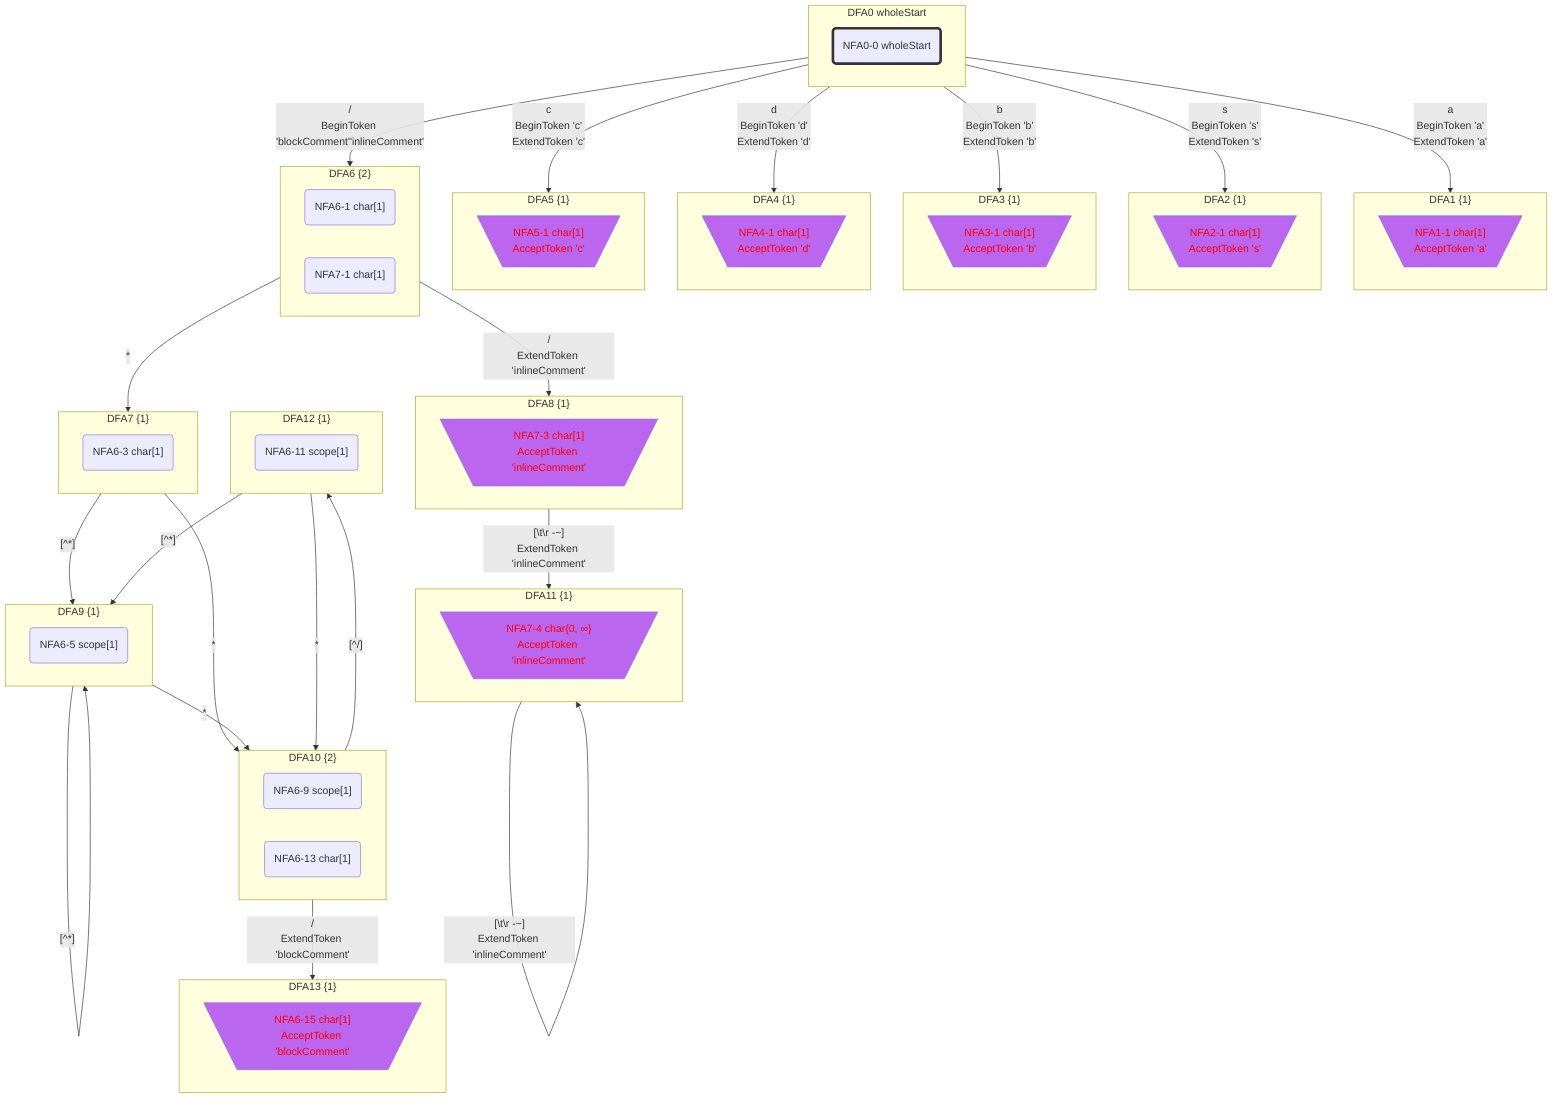 flowchart
classDef c0001 color:#FF0000;
classDef c0010 stroke-dasharray: 10 10;
classDef c0011 stroke-dasharray: 10 10,color:#FF0000;
classDef c0100 fill:#BB66EE;
classDef c0101 fill:#BB66EE,color:#FF0000;
classDef c0110 fill:#BB66EE,stroke-dasharray: 10 10;
classDef c0111 fill:#BB66EE,stroke-dasharray: 10 10,color:#FF0000;
classDef c1000 stroke:#333,stroke-width:4px;
classDef c1001 stroke:#333,stroke-width:4px,color:#FF0000;
classDef c1010 stroke:#333,stroke-width:4px,stroke-dasharray: 10 10;
classDef c1011 stroke:#333,stroke-width:4px,stroke-dasharray: 10 10,color:#FF0000;
classDef c1100 stroke:#333,stroke-width:4px,fill:#BB66EE;
classDef c1101 stroke:#333,stroke-width:4px,fill:#BB66EE,color:#FF0000;
classDef c1110 stroke:#333,stroke-width:4px,fill:#BB66EE,stroke-dasharray: 10 10;
classDef c1111 stroke:#333,stroke-width:4px,fill:#BB66EE,stroke-dasharray: 10 10,color:#FF0000;
subgraph DFA0_-2011742570["DFA0 wholeStart"]
NFA0_0_42689762_0("NFA0-0 wholeStart")
class NFA0_0_42689762_0 c1000;
end
class DFA0_-2011742570 c1000;
subgraph DFA1_965118415["DFA1 {1}"]
NFA1_1_64395630_1[\"NFA1-1 char[1]
AcceptToken 'a'"/]
class NFA1_1_64395630_1 c0101;
end
class DFA1_965118415 c0101;
subgraph DFA2_-1841752797["DFA2 {1}"]
NFA2_1_48663540_2[\"NFA2-1 char[1]
AcceptToken 's'"/]
class NFA2_1_48663540_2 c0101;
end
class DFA2_-1841752797 c0101;
subgraph DFA3_1913146111["DFA3 {1}"]
NFA3_1_35318677_3[\"NFA3-1 char[1]
AcceptToken 'b'"/]
class NFA3_1_35318677_3 c0101;
end
class DFA3_1913146111 c0101;
subgraph DFA4_1623093623["DFA4 {1}"]
NFA4_1_49432638_4[\"NFA4-1 char[1]
AcceptToken 'd'"/]
class NFA4_1_49432638_4 c0101;
end
class DFA4_1623093623 c0101;
subgraph DFA5_1525692439["DFA5 {1}"]
NFA5_1_42240560_5[\"NFA5-1 char[1]
AcceptToken 'c'"/]
class NFA5_1_42240560_5 c0101;
end
class DFA5_1525692439 c0101;
subgraph DFA6_1862687141["DFA6 {2}"]
NFA6_1_44620724_6("NFA6-1 char[1]")
NFA7_1_66042204_7("NFA7-1 char[1]")
end
subgraph DFA7_1742648909["DFA7 {1}"]
NFA6_3_47818304_8("NFA6-3 char[1]")
end
subgraph DFA8_-988443997["DFA8 {1}"]
NFA7_3_57508928_9[\"NFA7-3 char[1]
AcceptToken 'inlineComment'"/]
class NFA7_3_57508928_9 c0101;
end
class DFA8_-988443997 c0101;
subgraph DFA9_-354726560["DFA9 {1}"]
NFA6_5_48077445_10("NFA6-5 scope[1]")
end
subgraph DFA10_323920158["DFA10 {2}"]
NFA6_9_27711559_11("NFA6-9 scope[1]")
NFA6_13_30043827_12("NFA6-13 char[1]")
end
subgraph DFA11_-378200846["DFA11 {1}"]
NFA7_4_1958995_13[\"NFA7-4 char{0, ∞}
AcceptToken 'inlineComment'"/]
class NFA7_4_1958995_13 c0101;
end
class DFA11_-378200846 c0101;
subgraph DFA12_-1735644823["DFA12 {1}"]
NFA6_11_24460881_14("NFA6-11 scope[1]")
end
subgraph DFA13_1233218362["DFA13 {1}"]
NFA6_15_17630956_15[\"NFA6-15 char[1]
AcceptToken 'blockComment'"/]
class NFA6_15_17630956_15 c0101;
end
class DFA13_1233218362 c0101;
DFA0_-2011742570 -->|"a
BeginToken 'a'
ExtendToken 'a'"|DFA1_965118415
DFA0_-2011742570 -->|"s
BeginToken 's'
ExtendToken 's'"|DFA2_-1841752797
DFA0_-2011742570 -->|"b
BeginToken 'b'
ExtendToken 'b'"|DFA3_1913146111
DFA0_-2011742570 -->|"d
BeginToken 'd'
ExtendToken 'd'"|DFA4_1623093623
DFA0_-2011742570 -->|"c
BeginToken 'c'
ExtendToken 'c'"|DFA5_1525692439
DFA0_-2011742570 -->|"/
BeginToken 'blockComment''inlineComment'"|DFA6_1862687141
DFA6_1862687141 -->|"*"|DFA7_1742648909
DFA6_1862687141 -->|"/
ExtendToken 'inlineComment'"|DFA8_-988443997
DFA7_1742648909 -->|"[^*]"|DFA9_-354726560
DFA7_1742648909 -->|"*"|DFA10_323920158
DFA8_-988443997 -->|"[#92;t#92;r#32;-~]
ExtendToken 'inlineComment'"|DFA11_-378200846
DFA9_-354726560 -->|"[^*]"|DFA9_-354726560
DFA9_-354726560 -->|"*"|DFA10_323920158
DFA10_323920158 -->|"[^/]"|DFA12_-1735644823
DFA10_323920158 -->|"/
ExtendToken 'blockComment'"|DFA13_1233218362
DFA11_-378200846 -->|"[#92;t#92;r#32;-~]
ExtendToken 'inlineComment'"|DFA11_-378200846
DFA12_-1735644823 -->|"[^*]"|DFA9_-354726560
DFA12_-1735644823 -->|"*"|DFA10_323920158